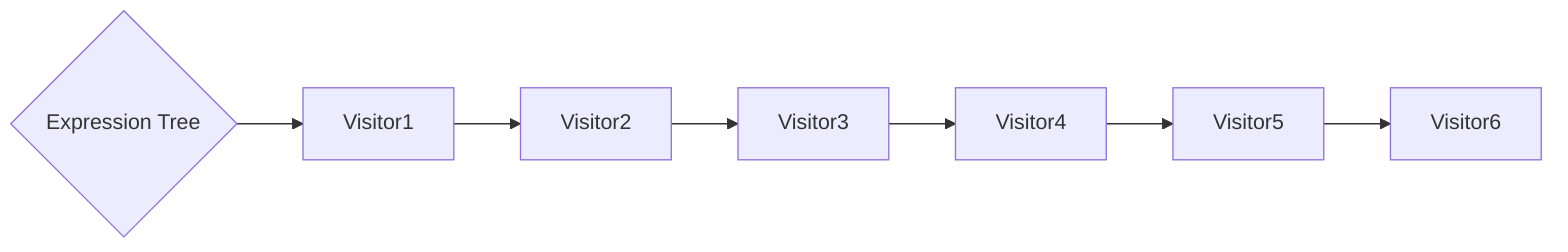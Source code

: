 graph LR
  ExpressionTree{Expression Tree} --> Visitor1
  Visitor1 --> Visitor2
  Visitor2 --> Visitor3
  Visitor3 --> Visitor4
  Visitor4 --> Visitor5
  Visitor5 --> Visitor6